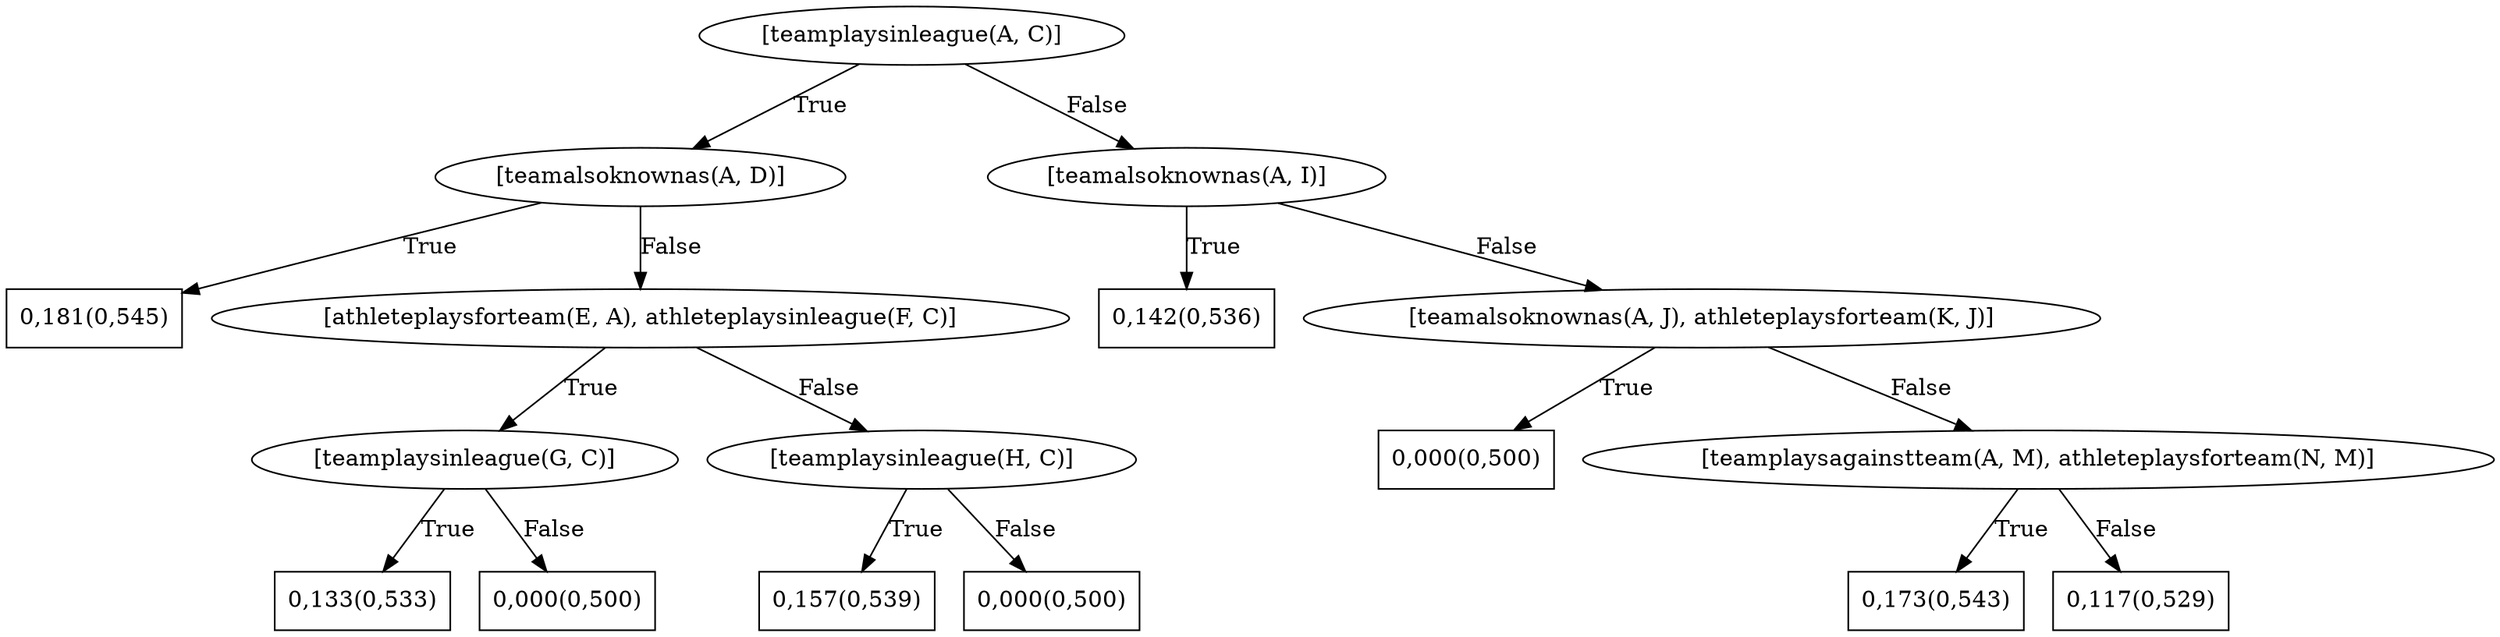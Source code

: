 digraph G{ 
1[label = "[teamplaysinleague(A, C)]"];
1 -> 2[label="True"];
1 -> 3[label="False"];
2[label = "[teamalsoknownas(A, D)]"];
2 -> 4[label="True"];
2 -> 5[label="False"];
4[shape = box,label = "0,181(0,545)"];
5[label = "[athleteplaysforteam(E, A), athleteplaysinleague(F, C)]"];
5 -> 6[label="True"];
5 -> 7[label="False"];
6[label = "[teamplaysinleague(G, C)]"];
6 -> 8[label="True"];
6 -> 9[label="False"];
8[shape = box,label = "0,133(0,533)"];
9[shape = box,label = "0,000(0,500)"];
7[label = "[teamplaysinleague(H, C)]"];
7 -> 10[label="True"];
7 -> 11[label="False"];
10[shape = box,label = "0,157(0,539)"];
11[shape = box,label = "0,000(0,500)"];
3[label = "[teamalsoknownas(A, I)]"];
3 -> 12[label="True"];
3 -> 13[label="False"];
12[shape = box,label = "0,142(0,536)"];
13[label = "[teamalsoknownas(A, J), athleteplaysforteam(K, J)]"];
13 -> 14[label="True"];
13 -> 15[label="False"];
14[shape = box,label = "0,000(0,500)"];
15[label = "[teamplaysagainstteam(A, M), athleteplaysforteam(N, M)]"];
15 -> 16[label="True"];
15 -> 17[label="False"];
16[shape = box,label = "0,173(0,543)"];
17[shape = box,label = "0,117(0,529)"];
}
